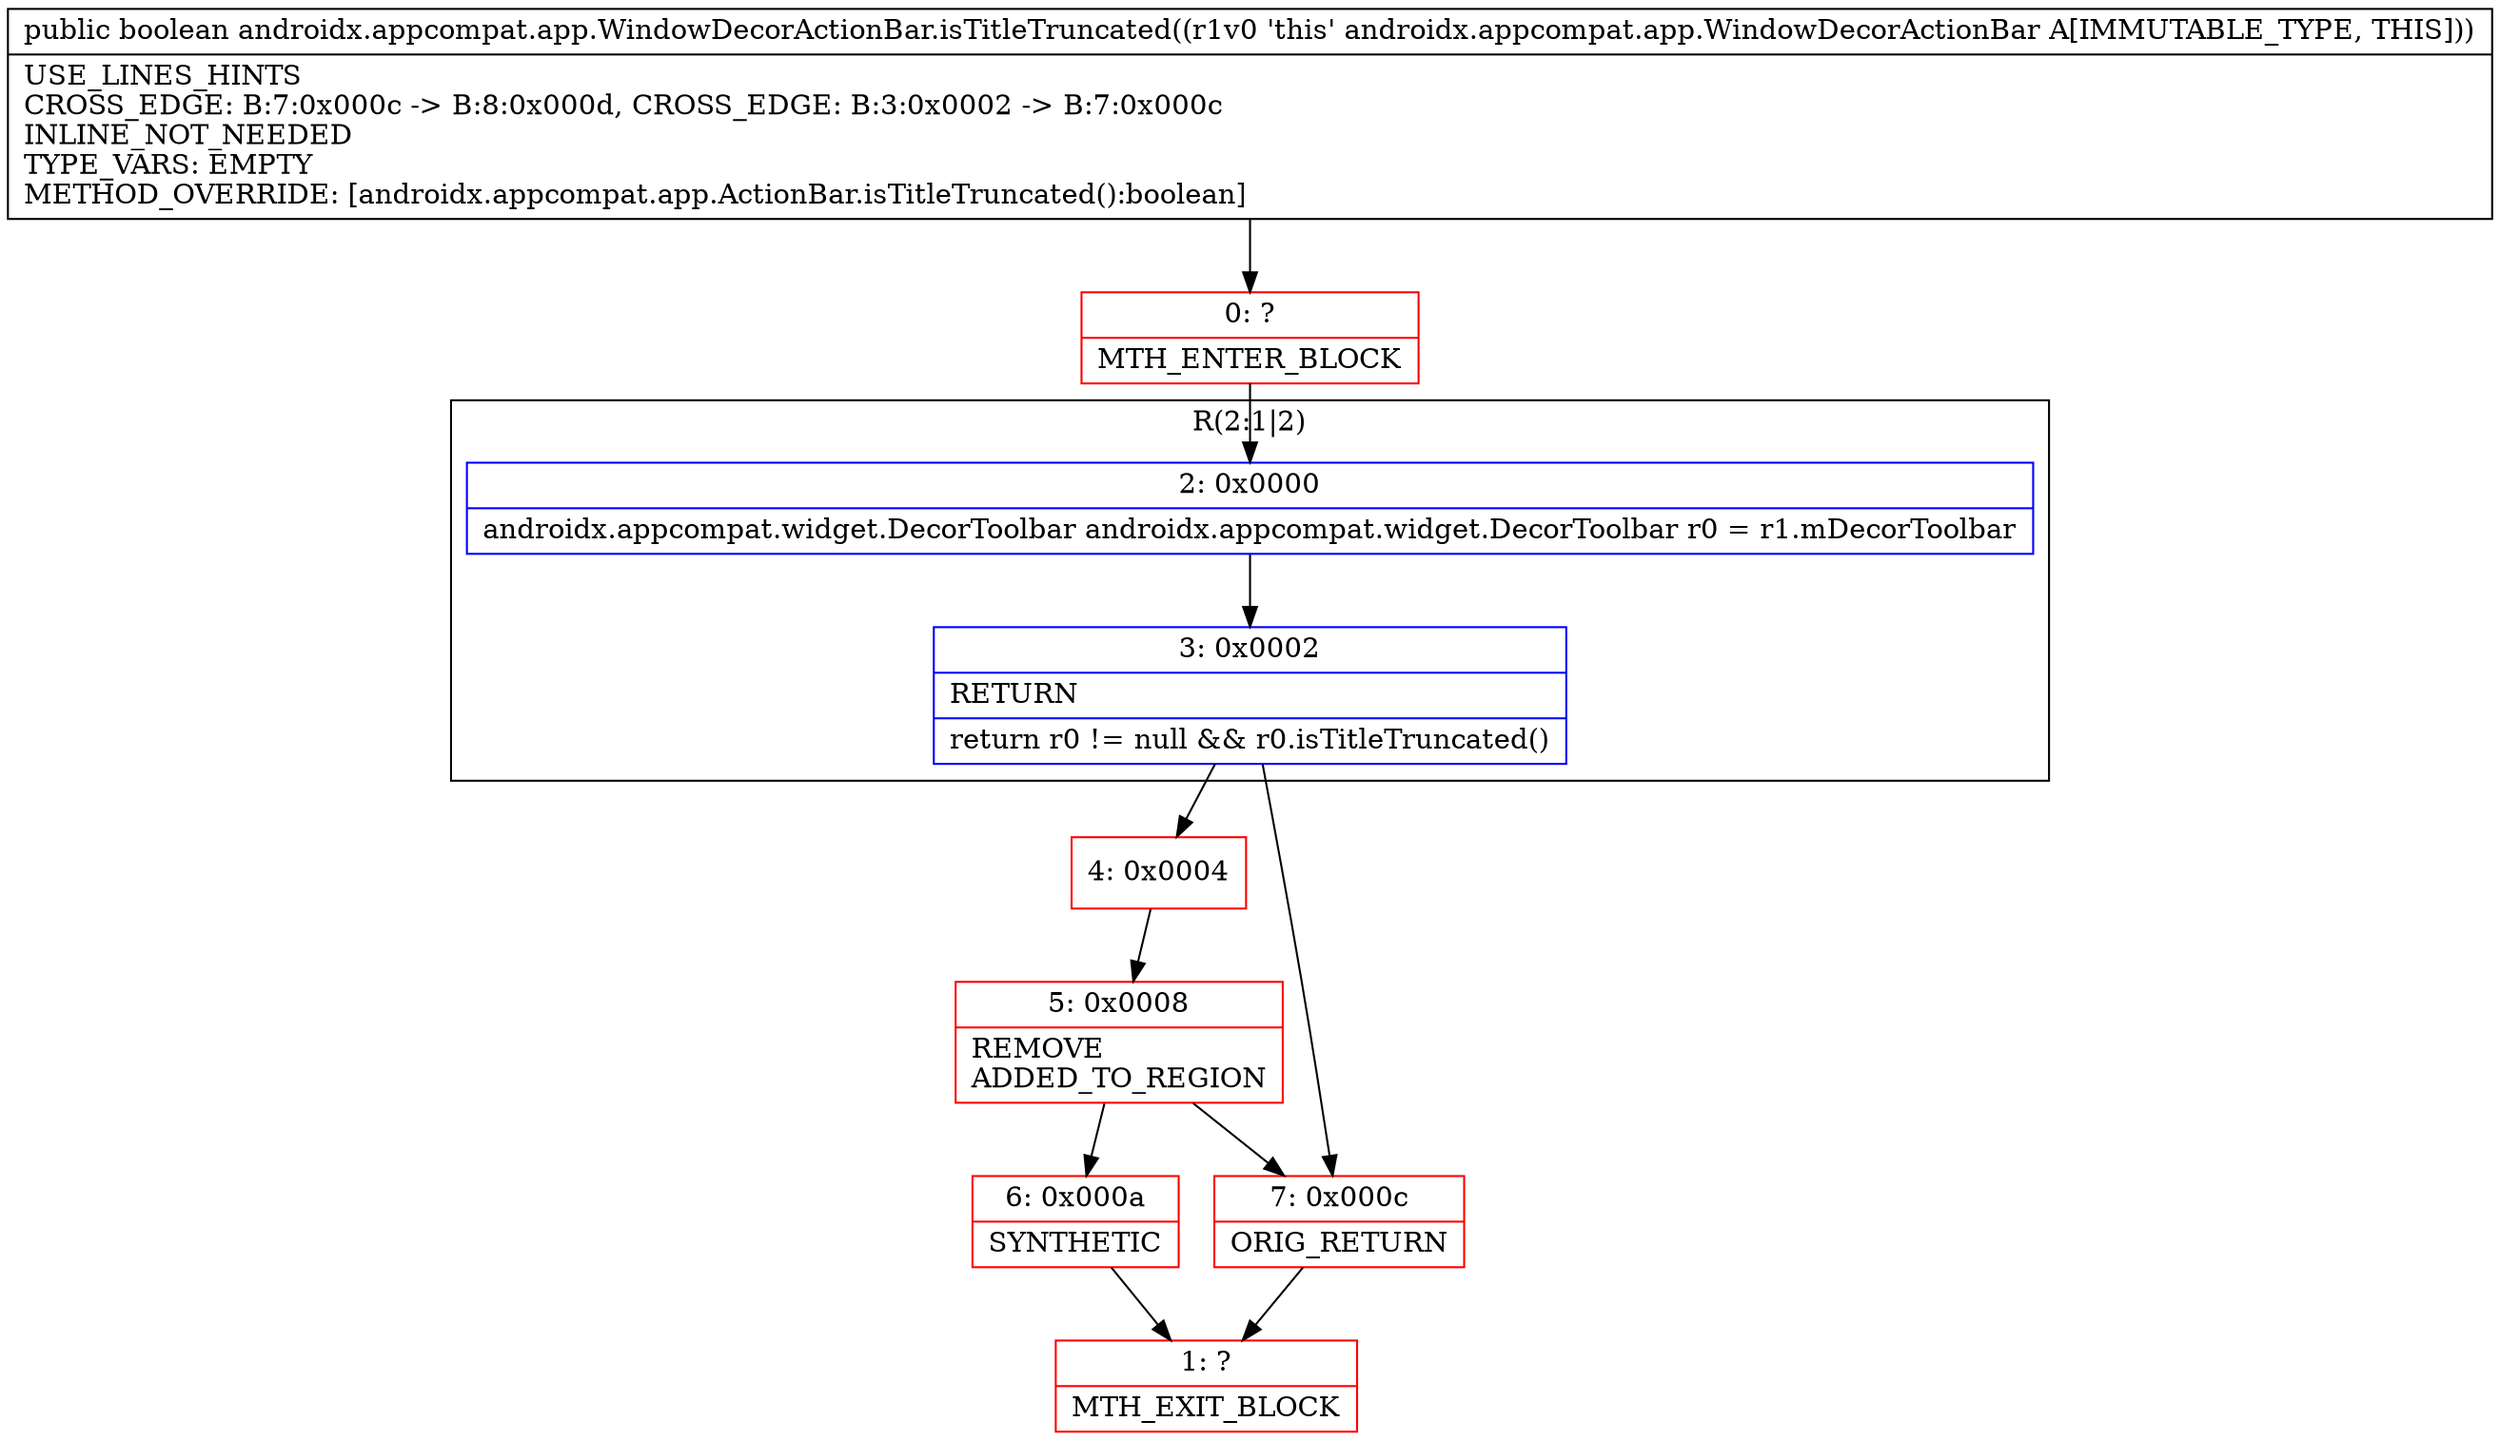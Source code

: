 digraph "CFG forandroidx.appcompat.app.WindowDecorActionBar.isTitleTruncated()Z" {
subgraph cluster_Region_272967756 {
label = "R(2:1|2)";
node [shape=record,color=blue];
Node_2 [shape=record,label="{2\:\ 0x0000|androidx.appcompat.widget.DecorToolbar androidx.appcompat.widget.DecorToolbar r0 = r1.mDecorToolbar\l}"];
Node_3 [shape=record,label="{3\:\ 0x0002|RETURN\l|return r0 != null && r0.isTitleTruncated()\l}"];
}
Node_0 [shape=record,color=red,label="{0\:\ ?|MTH_ENTER_BLOCK\l}"];
Node_4 [shape=record,color=red,label="{4\:\ 0x0004}"];
Node_5 [shape=record,color=red,label="{5\:\ 0x0008|REMOVE\lADDED_TO_REGION\l}"];
Node_6 [shape=record,color=red,label="{6\:\ 0x000a|SYNTHETIC\l}"];
Node_1 [shape=record,color=red,label="{1\:\ ?|MTH_EXIT_BLOCK\l}"];
Node_7 [shape=record,color=red,label="{7\:\ 0x000c|ORIG_RETURN\l}"];
MethodNode[shape=record,label="{public boolean androidx.appcompat.app.WindowDecorActionBar.isTitleTruncated((r1v0 'this' androidx.appcompat.app.WindowDecorActionBar A[IMMUTABLE_TYPE, THIS]))  | USE_LINES_HINTS\lCROSS_EDGE: B:7:0x000c \-\> B:8:0x000d, CROSS_EDGE: B:3:0x0002 \-\> B:7:0x000c\lINLINE_NOT_NEEDED\lTYPE_VARS: EMPTY\lMETHOD_OVERRIDE: [androidx.appcompat.app.ActionBar.isTitleTruncated():boolean]\l}"];
MethodNode -> Node_0;Node_2 -> Node_3;
Node_3 -> Node_4;
Node_3 -> Node_7;
Node_0 -> Node_2;
Node_4 -> Node_5;
Node_5 -> Node_6;
Node_5 -> Node_7;
Node_6 -> Node_1;
Node_7 -> Node_1;
}

